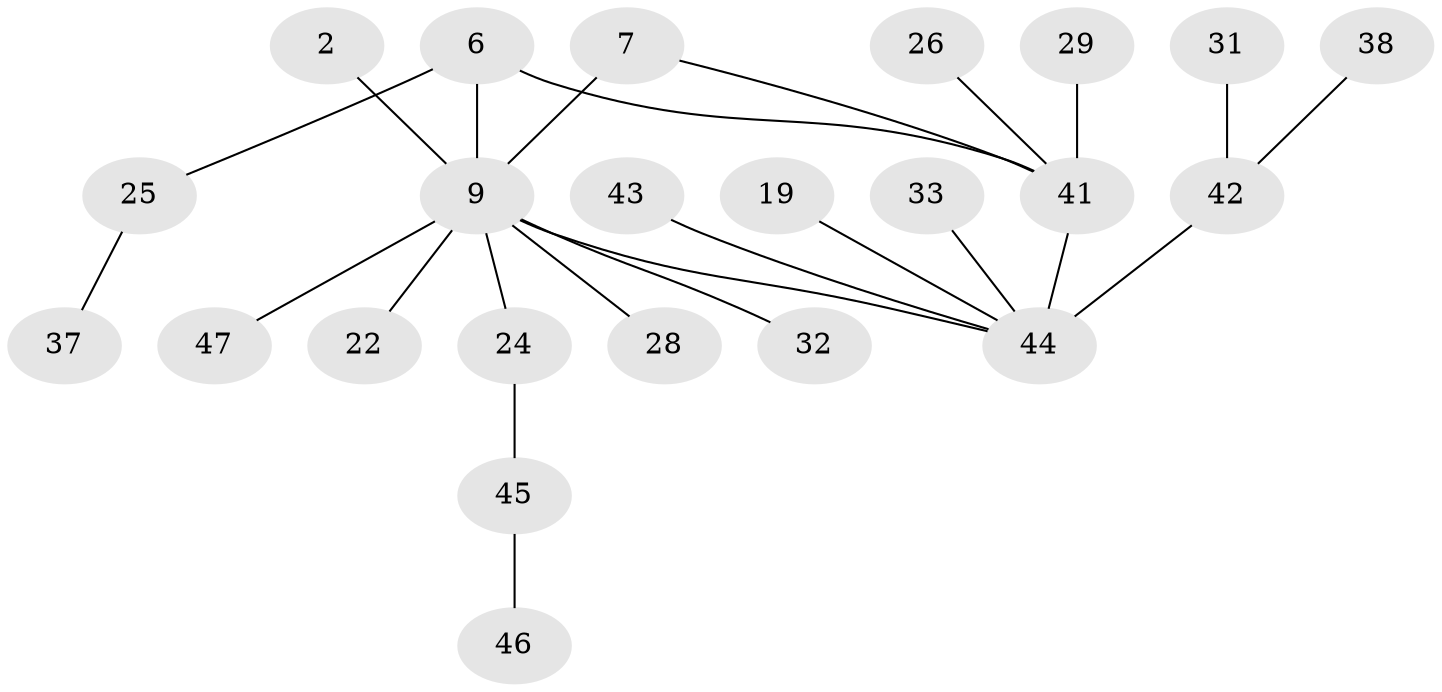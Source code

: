 // original degree distribution, {7: 0.06382978723404255, 1: 0.48936170212765956, 5: 0.0425531914893617, 3: 0.1276595744680851, 6: 0.02127659574468085, 4: 0.0851063829787234, 2: 0.1702127659574468}
// Generated by graph-tools (version 1.1) at 2025/54/03/09/25 04:54:59]
// undirected, 23 vertices, 24 edges
graph export_dot {
graph [start="1"]
  node [color=gray90,style=filled];
  2;
  6;
  7;
  9 [super="+1"];
  19;
  22;
  24;
  25 [super="+16"];
  26;
  28;
  29;
  31;
  32 [super="+13"];
  33;
  37;
  38;
  41 [super="+8+18+21+34+36"];
  42 [super="+20"];
  43;
  44 [super="+27+40+39"];
  45;
  46;
  47 [super="+23"];
  2 -- 9;
  6 -- 9 [weight=2];
  6 -- 41 [weight=2];
  6 -- 25;
  7 -- 9 [weight=2];
  7 -- 41;
  9 -- 22;
  9 -- 28;
  9 -- 24;
  9 -- 32;
  9 -- 44 [weight=2];
  9 -- 47;
  19 -- 44;
  24 -- 45;
  25 -- 37;
  26 -- 41;
  29 -- 41;
  31 -- 42;
  33 -- 44;
  38 -- 42;
  41 -- 44 [weight=4];
  42 -- 44;
  43 -- 44;
  45 -- 46;
}
